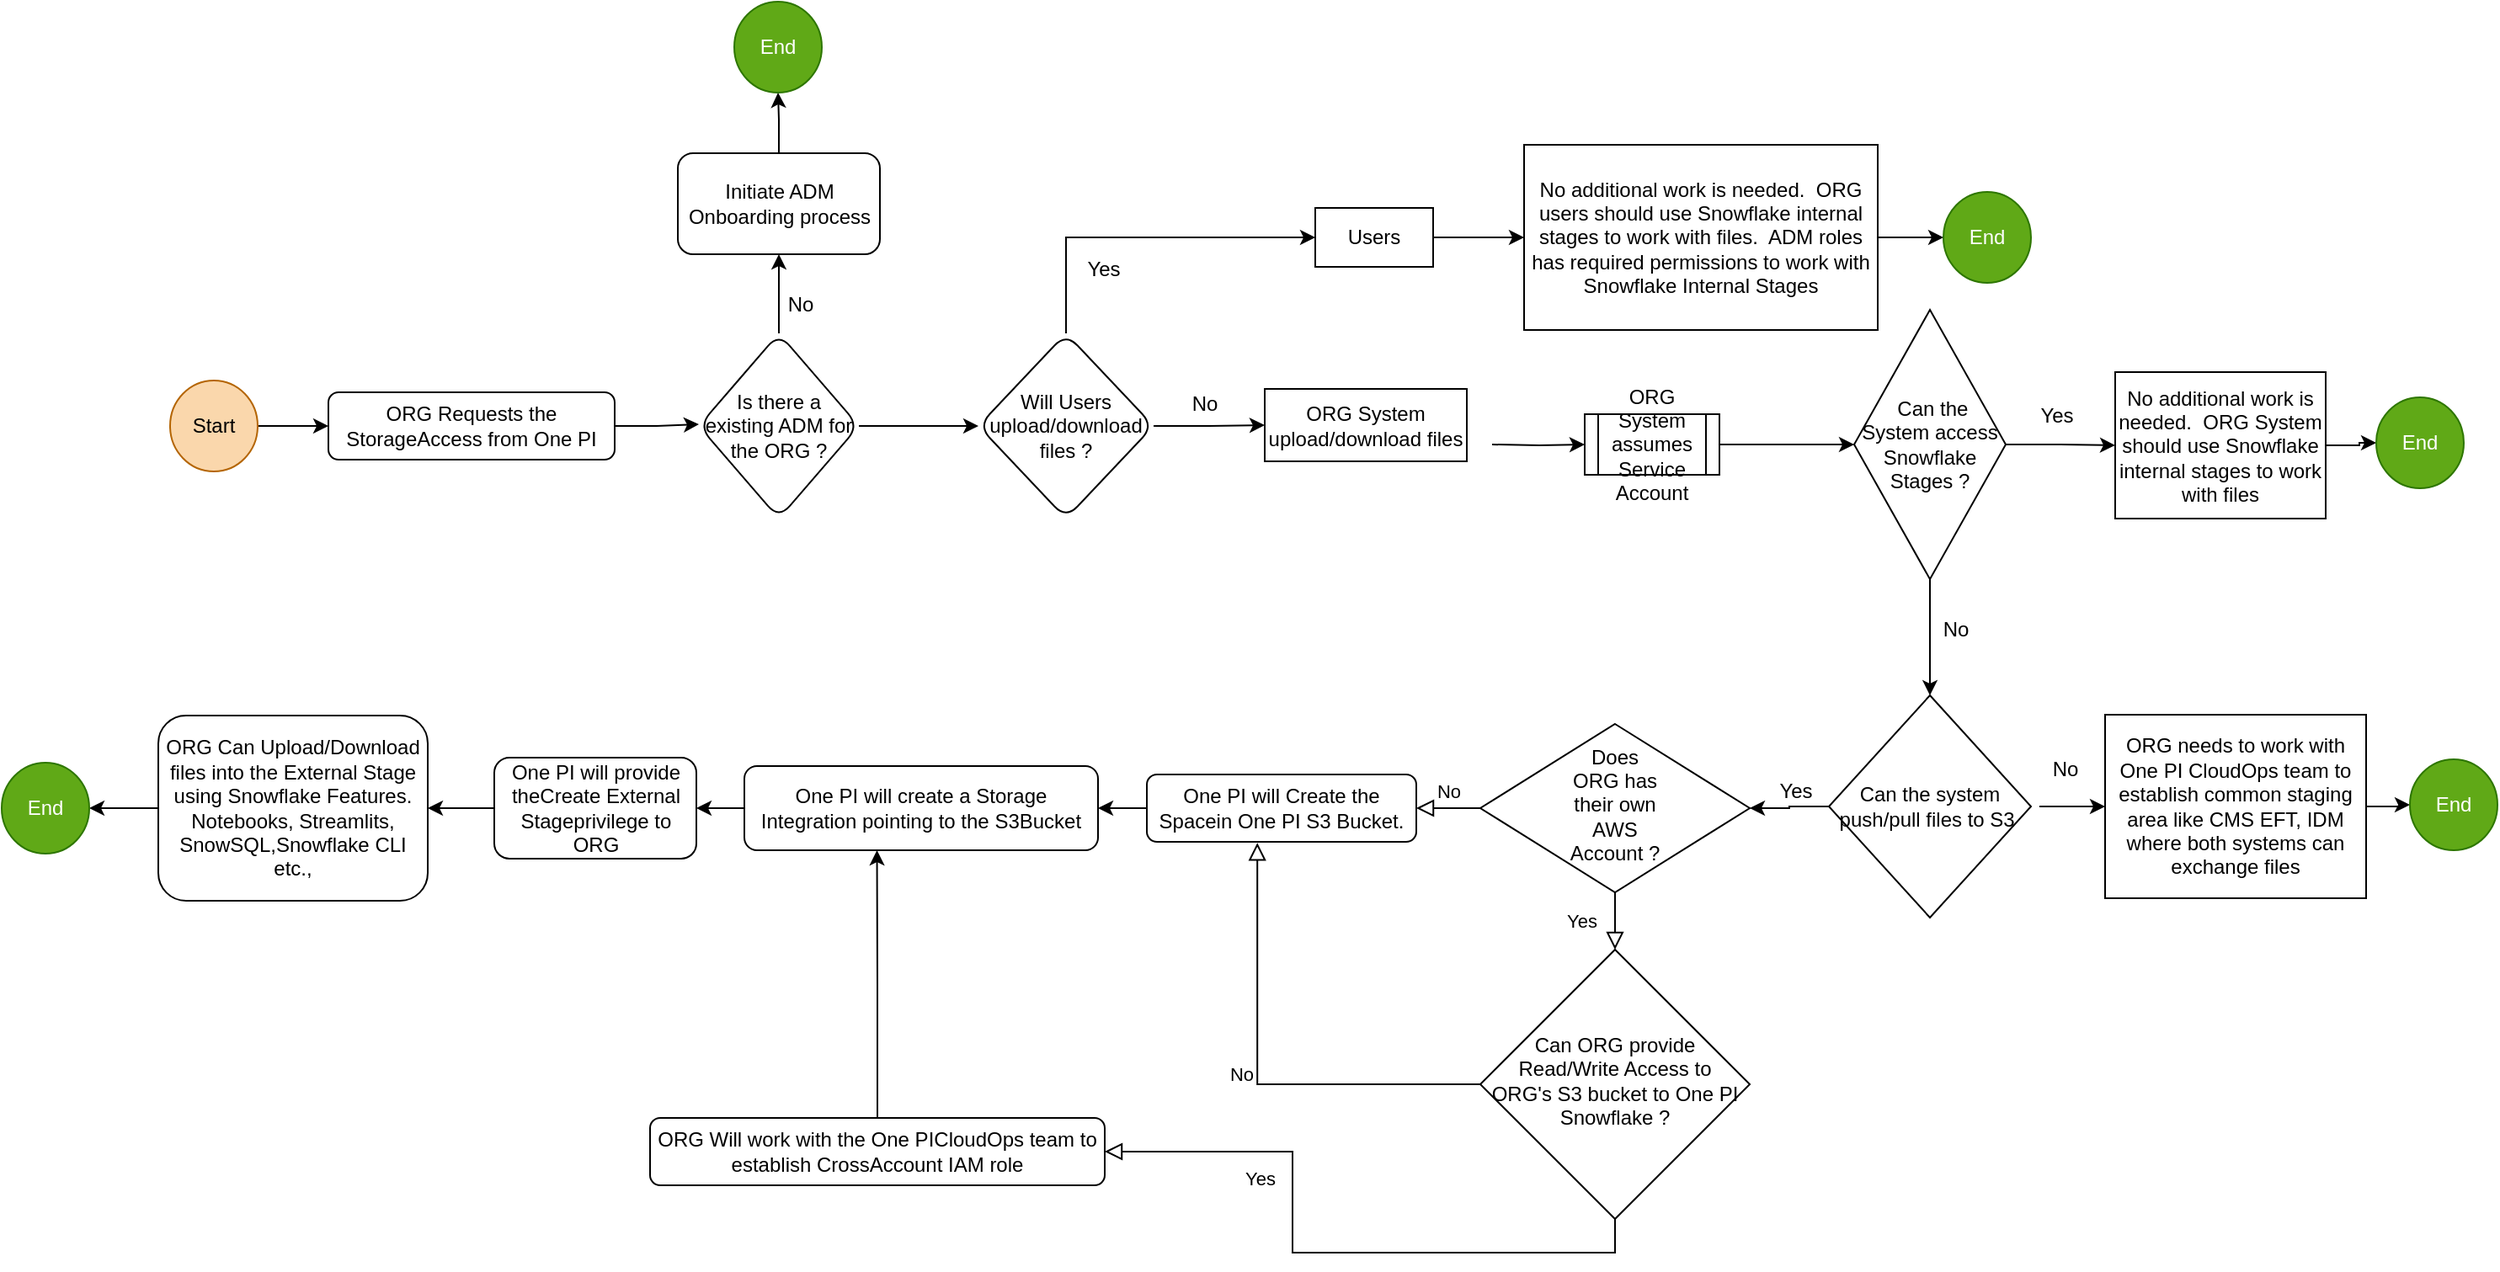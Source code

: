 <mxfile version="26.2.14">
  <diagram id="C5RBs43oDa-KdzZeNtuy" name="Page-1">
    <mxGraphModel dx="1599" dy="1656" grid="1" gridSize="10" guides="1" tooltips="1" connect="1" arrows="1" fold="1" page="1" pageScale="1" pageWidth="827" pageHeight="1169" math="0" shadow="0">
      <root>
        <mxCell id="WIyWlLk6GJQsqaUBKTNV-0" />
        <mxCell id="WIyWlLk6GJQsqaUBKTNV-1" parent="WIyWlLk6GJQsqaUBKTNV-0" />
        <mxCell id="3PIqhCygmyD64lUC_BlA-27" value="" style="edgeStyle=orthogonalEdgeStyle;rounded=0;orthogonalLoop=1;jettySize=auto;html=1;" parent="WIyWlLk6GJQsqaUBKTNV-1" source="WIyWlLk6GJQsqaUBKTNV-3" edge="1">
          <mxGeometry relative="1" as="geometry">
            <mxPoint x="74" y="-836" as="targetPoint" />
          </mxGeometry>
        </mxCell>
        <mxCell id="WIyWlLk6GJQsqaUBKTNV-3" value="ORG Requests the StorageAccess from One PI" style="rounded=1;whiteSpace=wrap;html=1;fontSize=12;glass=0;strokeWidth=1;shadow=0;" parent="WIyWlLk6GJQsqaUBKTNV-1" vertex="1">
          <mxGeometry x="-146" y="-855" width="170" height="40" as="geometry" />
        </mxCell>
        <mxCell id="WIyWlLk6GJQsqaUBKTNV-4" value="Yes" style="rounded=0;html=1;jettySize=auto;orthogonalLoop=1;fontSize=11;endArrow=block;endFill=0;endSize=8;strokeWidth=1;shadow=0;labelBackgroundColor=none;edgeStyle=orthogonalEdgeStyle;" parent="WIyWlLk6GJQsqaUBKTNV-1" source="WIyWlLk6GJQsqaUBKTNV-6" target="WIyWlLk6GJQsqaUBKTNV-10" edge="1">
          <mxGeometry y="20" relative="1" as="geometry">
            <mxPoint as="offset" />
          </mxGeometry>
        </mxCell>
        <mxCell id="WIyWlLk6GJQsqaUBKTNV-5" value="No" style="edgeStyle=orthogonalEdgeStyle;rounded=0;html=1;jettySize=auto;orthogonalLoop=1;fontSize=11;endArrow=block;endFill=0;endSize=8;strokeWidth=1;shadow=0;labelBackgroundColor=none;" parent="WIyWlLk6GJQsqaUBKTNV-1" source="WIyWlLk6GJQsqaUBKTNV-6" target="WIyWlLk6GJQsqaUBKTNV-7" edge="1">
          <mxGeometry y="10" relative="1" as="geometry">
            <mxPoint as="offset" />
          </mxGeometry>
        </mxCell>
        <mxCell id="WIyWlLk6GJQsqaUBKTNV-6" value="&lt;div&gt;Does&lt;/div&gt;&lt;div&gt;ORG has&lt;/div&gt;&lt;div&gt;their own&lt;/div&gt;&lt;div&gt;AWS&lt;/div&gt;&lt;div&gt;Account ?&lt;/div&gt;" style="rhombus;whiteSpace=wrap;html=1;shadow=0;fontFamily=Helvetica;fontSize=12;align=center;strokeWidth=1;spacing=6;spacingTop=-4;" parent="WIyWlLk6GJQsqaUBKTNV-1" vertex="1">
          <mxGeometry x="538" y="-658" width="160" height="100" as="geometry" />
        </mxCell>
        <mxCell id="3PIqhCygmyD64lUC_BlA-1" value="" style="edgeStyle=orthogonalEdgeStyle;rounded=0;orthogonalLoop=1;jettySize=auto;html=1;" parent="WIyWlLk6GJQsqaUBKTNV-1" source="WIyWlLk6GJQsqaUBKTNV-7" target="3PIqhCygmyD64lUC_BlA-0" edge="1">
          <mxGeometry relative="1" as="geometry" />
        </mxCell>
        <mxCell id="WIyWlLk6GJQsqaUBKTNV-7" value="One PI will Create the Spacein One PI S3 Bucket." style="rounded=1;whiteSpace=wrap;html=1;fontSize=12;glass=0;strokeWidth=1;shadow=0;" parent="WIyWlLk6GJQsqaUBKTNV-1" vertex="1">
          <mxGeometry x="340" y="-628" width="160" height="40" as="geometry" />
        </mxCell>
        <mxCell id="WIyWlLk6GJQsqaUBKTNV-8" value="Yes" style="rounded=0;html=1;jettySize=auto;orthogonalLoop=1;fontSize=11;endArrow=block;endFill=0;endSize=8;strokeWidth=1;shadow=0;labelBackgroundColor=none;edgeStyle=orthogonalEdgeStyle;exitX=0.5;exitY=1;exitDx=0;exitDy=0;" parent="WIyWlLk6GJQsqaUBKTNV-1" source="WIyWlLk6GJQsqaUBKTNV-10" target="WIyWlLk6GJQsqaUBKTNV-11" edge="1">
          <mxGeometry x="0.333" y="20" relative="1" as="geometry">
            <mxPoint as="offset" />
          </mxGeometry>
        </mxCell>
        <mxCell id="WIyWlLk6GJQsqaUBKTNV-9" value="No" style="edgeStyle=orthogonalEdgeStyle;rounded=0;html=1;jettySize=auto;orthogonalLoop=1;fontSize=11;endArrow=block;endFill=0;endSize=8;strokeWidth=1;shadow=0;labelBackgroundColor=none;entryX=0.41;entryY=1.015;entryDx=0;entryDy=0;entryPerimeter=0;" parent="WIyWlLk6GJQsqaUBKTNV-1" source="WIyWlLk6GJQsqaUBKTNV-10" target="WIyWlLk6GJQsqaUBKTNV-7" edge="1">
          <mxGeometry y="10" relative="1" as="geometry">
            <mxPoint as="offset" />
            <mxPoint x="858" y="-438" as="targetPoint" />
          </mxGeometry>
        </mxCell>
        <mxCell id="WIyWlLk6GJQsqaUBKTNV-10" value="Can ORG provide Read/Write Access to ORG&#39;s S3 bucket to One PI Snowflake ?" style="rhombus;whiteSpace=wrap;html=1;shadow=0;fontFamily=Helvetica;fontSize=12;align=center;strokeWidth=1;spacing=6;spacingTop=-4;" parent="WIyWlLk6GJQsqaUBKTNV-1" vertex="1">
          <mxGeometry x="538" y="-524" width="160" height="160" as="geometry" />
        </mxCell>
        <mxCell id="WIyWlLk6GJQsqaUBKTNV-11" value="ORG Will work with the One PICloudOps team to establish CrossAccount IAM role" style="rounded=1;whiteSpace=wrap;html=1;fontSize=12;glass=0;strokeWidth=1;shadow=0;" parent="WIyWlLk6GJQsqaUBKTNV-1" vertex="1">
          <mxGeometry x="45" y="-424" width="270" height="40" as="geometry" />
        </mxCell>
        <mxCell id="3PIqhCygmyD64lUC_BlA-3" value="" style="edgeStyle=orthogonalEdgeStyle;rounded=0;orthogonalLoop=1;jettySize=auto;html=1;" parent="WIyWlLk6GJQsqaUBKTNV-1" source="3PIqhCygmyD64lUC_BlA-0" target="3PIqhCygmyD64lUC_BlA-2" edge="1">
          <mxGeometry relative="1" as="geometry" />
        </mxCell>
        <mxCell id="3PIqhCygmyD64lUC_BlA-0" value="One PI will create a Storage Integration pointing to the S3Bucket" style="whiteSpace=wrap;html=1;rounded=1;glass=0;strokeWidth=1;shadow=0;" parent="WIyWlLk6GJQsqaUBKTNV-1" vertex="1">
          <mxGeometry x="101" y="-633" width="210" height="50" as="geometry" />
        </mxCell>
        <mxCell id="3PIqhCygmyD64lUC_BlA-5" value="" style="edgeStyle=orthogonalEdgeStyle;rounded=0;orthogonalLoop=1;jettySize=auto;html=1;" parent="WIyWlLk6GJQsqaUBKTNV-1" source="3PIqhCygmyD64lUC_BlA-2" target="3PIqhCygmyD64lUC_BlA-4" edge="1">
          <mxGeometry relative="1" as="geometry" />
        </mxCell>
        <mxCell id="3PIqhCygmyD64lUC_BlA-2" value="One PI will provide theCreate External Stageprivilege to ORG" style="whiteSpace=wrap;html=1;rounded=1;glass=0;strokeWidth=1;shadow=0;" parent="WIyWlLk6GJQsqaUBKTNV-1" vertex="1">
          <mxGeometry x="-47.5" y="-638" width="120" height="60" as="geometry" />
        </mxCell>
        <mxCell id="3PIqhCygmyD64lUC_BlA-57" value="" style="edgeStyle=orthogonalEdgeStyle;rounded=0;orthogonalLoop=1;jettySize=auto;html=1;" parent="WIyWlLk6GJQsqaUBKTNV-1" source="3PIqhCygmyD64lUC_BlA-4" target="3PIqhCygmyD64lUC_BlA-56" edge="1">
          <mxGeometry relative="1" as="geometry" />
        </mxCell>
        <mxCell id="3PIqhCygmyD64lUC_BlA-4" value="ORG Can Upload/Download files into the External Stage using Snowflake Features. Notebooks, Streamlits, SnowSQL,Snowflake CLI etc.," style="whiteSpace=wrap;html=1;rounded=1;glass=0;strokeWidth=1;shadow=0;" parent="WIyWlLk6GJQsqaUBKTNV-1" vertex="1">
          <mxGeometry x="-247" y="-663" width="160" height="110" as="geometry" />
        </mxCell>
        <mxCell id="3PIqhCygmyD64lUC_BlA-7" style="edgeStyle=orthogonalEdgeStyle;rounded=0;orthogonalLoop=1;jettySize=auto;html=1;entryX=0.375;entryY=1;entryDx=0;entryDy=0;entryPerimeter=0;" parent="WIyWlLk6GJQsqaUBKTNV-1" source="WIyWlLk6GJQsqaUBKTNV-11" target="3PIqhCygmyD64lUC_BlA-0" edge="1">
          <mxGeometry relative="1" as="geometry" />
        </mxCell>
        <mxCell id="3PIqhCygmyD64lUC_BlA-42" style="edgeStyle=orthogonalEdgeStyle;rounded=0;orthogonalLoop=1;jettySize=auto;html=1;entryX=0;entryY=0.5;entryDx=0;entryDy=0;" parent="WIyWlLk6GJQsqaUBKTNV-1" target="3PIqhCygmyD64lUC_BlA-13" edge="1">
          <mxGeometry relative="1" as="geometry">
            <mxPoint x="545" y="-824" as="sourcePoint" />
          </mxGeometry>
        </mxCell>
        <mxCell id="3PIqhCygmyD64lUC_BlA-41" value="" style="edgeStyle=orthogonalEdgeStyle;rounded=0;orthogonalLoop=1;jettySize=auto;html=1;" parent="WIyWlLk6GJQsqaUBKTNV-1" source="3PIqhCygmyD64lUC_BlA-11" target="3PIqhCygmyD64lUC_BlA-40" edge="1">
          <mxGeometry relative="1" as="geometry" />
        </mxCell>
        <mxCell id="3PIqhCygmyD64lUC_BlA-11" value="Users" style="whiteSpace=wrap;html=1;" parent="WIyWlLk6GJQsqaUBKTNV-1" vertex="1">
          <mxGeometry x="440" y="-964.5" width="70" height="35" as="geometry" />
        </mxCell>
        <mxCell id="nIjDBjGS9_q5QeTpwMJb-1" style="edgeStyle=orthogonalEdgeStyle;rounded=0;orthogonalLoop=1;jettySize=auto;html=1;entryX=0;entryY=0.5;entryDx=0;entryDy=0;" edge="1" parent="WIyWlLk6GJQsqaUBKTNV-1" source="3PIqhCygmyD64lUC_BlA-13" target="3PIqhCygmyD64lUC_BlA-15">
          <mxGeometry relative="1" as="geometry" />
        </mxCell>
        <mxCell id="3PIqhCygmyD64lUC_BlA-13" value="ORG System assumes Service Account" style="shape=process;whiteSpace=wrap;html=1;backgroundOutline=1;" parent="WIyWlLk6GJQsqaUBKTNV-1" vertex="1">
          <mxGeometry x="600" y="-842" width="80" height="36" as="geometry" />
        </mxCell>
        <mxCell id="3PIqhCygmyD64lUC_BlA-18" value="" style="edgeStyle=orthogonalEdgeStyle;rounded=0;orthogonalLoop=1;jettySize=auto;html=1;" parent="WIyWlLk6GJQsqaUBKTNV-1" source="3PIqhCygmyD64lUC_BlA-15" target="3PIqhCygmyD64lUC_BlA-17" edge="1">
          <mxGeometry relative="1" as="geometry" />
        </mxCell>
        <mxCell id="3PIqhCygmyD64lUC_BlA-34" style="edgeStyle=orthogonalEdgeStyle;rounded=0;orthogonalLoop=1;jettySize=auto;html=1;entryX=0.5;entryY=0;entryDx=0;entryDy=0;" parent="WIyWlLk6GJQsqaUBKTNV-1" source="3PIqhCygmyD64lUC_BlA-15" target="3PIqhCygmyD64lUC_BlA-23" edge="1">
          <mxGeometry relative="1" as="geometry" />
        </mxCell>
        <mxCell id="3PIqhCygmyD64lUC_BlA-15" value="&amp;nbsp;Can the System access Snowflake Stages ?" style="rhombus;whiteSpace=wrap;html=1;" parent="WIyWlLk6GJQsqaUBKTNV-1" vertex="1">
          <mxGeometry x="760" y="-904" width="90" height="160" as="geometry" />
        </mxCell>
        <mxCell id="3PIqhCygmyD64lUC_BlA-51" value="" style="edgeStyle=orthogonalEdgeStyle;rounded=0;orthogonalLoop=1;jettySize=auto;html=1;" parent="WIyWlLk6GJQsqaUBKTNV-1" source="3PIqhCygmyD64lUC_BlA-17" target="3PIqhCygmyD64lUC_BlA-50" edge="1">
          <mxGeometry relative="1" as="geometry" />
        </mxCell>
        <mxCell id="3PIqhCygmyD64lUC_BlA-17" value="No additional work is needed.&amp;nbsp; ORG System should use Snowflake internal stages to work with files" style="whiteSpace=wrap;html=1;" parent="WIyWlLk6GJQsqaUBKTNV-1" vertex="1">
          <mxGeometry x="915" y="-867" width="125" height="87" as="geometry" />
        </mxCell>
        <mxCell id="3PIqhCygmyD64lUC_BlA-21" value="Yes" style="text;html=1;align=center;verticalAlign=middle;resizable=0;points=[];autosize=1;strokeColor=none;fillColor=none;" parent="WIyWlLk6GJQsqaUBKTNV-1" vertex="1">
          <mxGeometry x="860" y="-856" width="40" height="30" as="geometry" />
        </mxCell>
        <mxCell id="3PIqhCygmyD64lUC_BlA-22" value="No" style="text;html=1;align=center;verticalAlign=middle;resizable=0;points=[];autosize=1;strokeColor=none;fillColor=none;" parent="WIyWlLk6GJQsqaUBKTNV-1" vertex="1">
          <mxGeometry x="800" y="-729" width="40" height="30" as="geometry" />
        </mxCell>
        <mxCell id="3PIqhCygmyD64lUC_BlA-36" style="edgeStyle=orthogonalEdgeStyle;rounded=0;orthogonalLoop=1;jettySize=auto;html=1;entryX=0;entryY=0.5;entryDx=0;entryDy=0;" parent="WIyWlLk6GJQsqaUBKTNV-1" target="3PIqhCygmyD64lUC_BlA-52" edge="1">
          <mxGeometry relative="1" as="geometry">
            <mxPoint x="870" y="-609" as="sourcePoint" />
            <mxPoint x="905" y="-608.952" as="targetPoint" />
          </mxGeometry>
        </mxCell>
        <mxCell id="3PIqhCygmyD64lUC_BlA-43" style="edgeStyle=orthogonalEdgeStyle;rounded=0;orthogonalLoop=1;jettySize=auto;html=1;" parent="WIyWlLk6GJQsqaUBKTNV-1" source="3PIqhCygmyD64lUC_BlA-23" target="WIyWlLk6GJQsqaUBKTNV-6" edge="1">
          <mxGeometry relative="1" as="geometry" />
        </mxCell>
        <mxCell id="3PIqhCygmyD64lUC_BlA-23" value="Can the system push/pull files to S3&amp;nbsp;" style="rhombus;whiteSpace=wrap;html=1;" parent="WIyWlLk6GJQsqaUBKTNV-1" vertex="1">
          <mxGeometry x="745" y="-675" width="120" height="132" as="geometry" />
        </mxCell>
        <mxCell id="3PIqhCygmyD64lUC_BlA-29" value="" style="edgeStyle=orthogonalEdgeStyle;rounded=0;orthogonalLoop=1;jettySize=auto;html=1;" parent="WIyWlLk6GJQsqaUBKTNV-1" source="3PIqhCygmyD64lUC_BlA-26" target="3PIqhCygmyD64lUC_BlA-28" edge="1">
          <mxGeometry relative="1" as="geometry" />
        </mxCell>
        <mxCell id="nIjDBjGS9_q5QeTpwMJb-3" value="" style="edgeStyle=orthogonalEdgeStyle;rounded=0;orthogonalLoop=1;jettySize=auto;html=1;" edge="1" parent="WIyWlLk6GJQsqaUBKTNV-1" source="3PIqhCygmyD64lUC_BlA-26" target="nIjDBjGS9_q5QeTpwMJb-2">
          <mxGeometry relative="1" as="geometry" />
        </mxCell>
        <mxCell id="3PIqhCygmyD64lUC_BlA-26" value="Is there a existing ADM for the ORG ?" style="rhombus;whiteSpace=wrap;html=1;rounded=1;glass=0;strokeWidth=1;shadow=0;" parent="WIyWlLk6GJQsqaUBKTNV-1" vertex="1">
          <mxGeometry x="74" y="-890" width="95" height="110" as="geometry" />
        </mxCell>
        <mxCell id="3PIqhCygmyD64lUC_BlA-47" value="" style="edgeStyle=orthogonalEdgeStyle;rounded=0;orthogonalLoop=1;jettySize=auto;html=1;" parent="WIyWlLk6GJQsqaUBKTNV-1" source="3PIqhCygmyD64lUC_BlA-28" target="3PIqhCygmyD64lUC_BlA-46" edge="1">
          <mxGeometry relative="1" as="geometry" />
        </mxCell>
        <mxCell id="3PIqhCygmyD64lUC_BlA-28" value="Initiate ADM Onboarding process" style="whiteSpace=wrap;html=1;rounded=1;glass=0;strokeWidth=1;shadow=0;" parent="WIyWlLk6GJQsqaUBKTNV-1" vertex="1">
          <mxGeometry x="61.5" y="-997" width="120" height="60" as="geometry" />
        </mxCell>
        <mxCell id="3PIqhCygmyD64lUC_BlA-31" value="No" style="text;html=1;align=center;verticalAlign=middle;resizable=0;points=[];autosize=1;strokeColor=none;fillColor=none;" parent="WIyWlLk6GJQsqaUBKTNV-1" vertex="1">
          <mxGeometry x="114" y="-922" width="40" height="30" as="geometry" />
        </mxCell>
        <mxCell id="3PIqhCygmyD64lUC_BlA-37" value="No" style="text;html=1;align=center;verticalAlign=middle;resizable=0;points=[];autosize=1;strokeColor=none;fillColor=none;" parent="WIyWlLk6GJQsqaUBKTNV-1" vertex="1">
          <mxGeometry x="865" y="-646" width="40" height="30" as="geometry" />
        </mxCell>
        <mxCell id="3PIqhCygmyD64lUC_BlA-38" value="Yes" style="text;html=1;align=center;verticalAlign=middle;resizable=0;points=[];autosize=1;strokeColor=none;fillColor=none;" parent="WIyWlLk6GJQsqaUBKTNV-1" vertex="1">
          <mxGeometry x="705" y="-633" width="40" height="30" as="geometry" />
        </mxCell>
        <mxCell id="3PIqhCygmyD64lUC_BlA-49" value="" style="edgeStyle=orthogonalEdgeStyle;rounded=0;orthogonalLoop=1;jettySize=auto;html=1;" parent="WIyWlLk6GJQsqaUBKTNV-1" source="3PIqhCygmyD64lUC_BlA-40" target="3PIqhCygmyD64lUC_BlA-48" edge="1">
          <mxGeometry relative="1" as="geometry" />
        </mxCell>
        <mxCell id="3PIqhCygmyD64lUC_BlA-40" value="No additional work is needed.&amp;nbsp; ORG users should use Snowflake internal stages to work with files.&amp;nbsp; ADM roles has required permissions to work with Snowflake Internal Stages" style="whiteSpace=wrap;html=1;" parent="WIyWlLk6GJQsqaUBKTNV-1" vertex="1">
          <mxGeometry x="564" y="-1002" width="210" height="110" as="geometry" />
        </mxCell>
        <mxCell id="3PIqhCygmyD64lUC_BlA-45" value="" style="edgeStyle=orthogonalEdgeStyle;rounded=0;orthogonalLoop=1;jettySize=auto;html=1;" parent="WIyWlLk6GJQsqaUBKTNV-1" source="3PIqhCygmyD64lUC_BlA-44" target="WIyWlLk6GJQsqaUBKTNV-3" edge="1">
          <mxGeometry relative="1" as="geometry" />
        </mxCell>
        <mxCell id="3PIqhCygmyD64lUC_BlA-44" value="Start" style="ellipse;whiteSpace=wrap;html=1;fillColor=#fad7ac;strokeColor=#b46504;" parent="WIyWlLk6GJQsqaUBKTNV-1" vertex="1">
          <mxGeometry x="-240" y="-862" width="52" height="54" as="geometry" />
        </mxCell>
        <mxCell id="3PIqhCygmyD64lUC_BlA-46" value="End" style="ellipse;whiteSpace=wrap;html=1;fillColor=#60a917;fontColor=#ffffff;strokeColor=#2D7600;" parent="WIyWlLk6GJQsqaUBKTNV-1" vertex="1">
          <mxGeometry x="95" y="-1087" width="52" height="54" as="geometry" />
        </mxCell>
        <mxCell id="3PIqhCygmyD64lUC_BlA-48" value="End" style="ellipse;whiteSpace=wrap;html=1;fillColor=#60a917;fontColor=#ffffff;strokeColor=#2D7600;" parent="WIyWlLk6GJQsqaUBKTNV-1" vertex="1">
          <mxGeometry x="813" y="-974" width="52" height="54" as="geometry" />
        </mxCell>
        <mxCell id="3PIqhCygmyD64lUC_BlA-50" value="End" style="ellipse;whiteSpace=wrap;html=1;fillColor=#60a917;fontColor=#ffffff;strokeColor=#2D7600;" parent="WIyWlLk6GJQsqaUBKTNV-1" vertex="1">
          <mxGeometry x="1070" y="-852" width="52" height="54" as="geometry" />
        </mxCell>
        <mxCell id="3PIqhCygmyD64lUC_BlA-55" value="" style="edgeStyle=orthogonalEdgeStyle;rounded=0;orthogonalLoop=1;jettySize=auto;html=1;" parent="WIyWlLk6GJQsqaUBKTNV-1" source="3PIqhCygmyD64lUC_BlA-52" target="3PIqhCygmyD64lUC_BlA-54" edge="1">
          <mxGeometry relative="1" as="geometry" />
        </mxCell>
        <mxCell id="3PIqhCygmyD64lUC_BlA-52" value="ORG needs to work with One PI CloudOps team to establish common staging area like CMS EFT, IDM where both systems can exchange files" style="rounded=0;whiteSpace=wrap;html=1;" parent="WIyWlLk6GJQsqaUBKTNV-1" vertex="1">
          <mxGeometry x="909" y="-663.5" width="155" height="109" as="geometry" />
        </mxCell>
        <mxCell id="3PIqhCygmyD64lUC_BlA-54" value="End" style="ellipse;whiteSpace=wrap;html=1;fillColor=#60a917;fontColor=#ffffff;strokeColor=#2D7600;" parent="WIyWlLk6GJQsqaUBKTNV-1" vertex="1">
          <mxGeometry x="1090" y="-637" width="52" height="54" as="geometry" />
        </mxCell>
        <mxCell id="3PIqhCygmyD64lUC_BlA-56" value="End" style="ellipse;whiteSpace=wrap;html=1;fillColor=#60a917;fontColor=#ffffff;strokeColor=#2D7600;" parent="WIyWlLk6GJQsqaUBKTNV-1" vertex="1">
          <mxGeometry x="-340" y="-635" width="52" height="54" as="geometry" />
        </mxCell>
        <mxCell id="nIjDBjGS9_q5QeTpwMJb-4" style="edgeStyle=orthogonalEdgeStyle;rounded=0;orthogonalLoop=1;jettySize=auto;html=1;entryX=0;entryY=0.5;entryDx=0;entryDy=0;" edge="1" parent="WIyWlLk6GJQsqaUBKTNV-1" source="nIjDBjGS9_q5QeTpwMJb-2" target="3PIqhCygmyD64lUC_BlA-11">
          <mxGeometry relative="1" as="geometry">
            <Array as="points">
              <mxPoint x="292" y="-947" />
            </Array>
          </mxGeometry>
        </mxCell>
        <mxCell id="nIjDBjGS9_q5QeTpwMJb-9" value="" style="edgeStyle=orthogonalEdgeStyle;rounded=0;orthogonalLoop=1;jettySize=auto;html=1;" edge="1" parent="WIyWlLk6GJQsqaUBKTNV-1" source="nIjDBjGS9_q5QeTpwMJb-2" target="nIjDBjGS9_q5QeTpwMJb-8">
          <mxGeometry relative="1" as="geometry" />
        </mxCell>
        <mxCell id="nIjDBjGS9_q5QeTpwMJb-2" value="Will Users upload/download files ?" style="rhombus;whiteSpace=wrap;html=1;rounded=1;glass=0;strokeWidth=1;shadow=0;" vertex="1" parent="WIyWlLk6GJQsqaUBKTNV-1">
          <mxGeometry x="240" y="-890" width="104" height="110" as="geometry" />
        </mxCell>
        <mxCell id="nIjDBjGS9_q5QeTpwMJb-5" value="Yes" style="text;html=1;align=center;verticalAlign=middle;resizable=0;points=[];autosize=1;strokeColor=none;fillColor=none;" vertex="1" parent="WIyWlLk6GJQsqaUBKTNV-1">
          <mxGeometry x="294" y="-943" width="40" height="30" as="geometry" />
        </mxCell>
        <mxCell id="nIjDBjGS9_q5QeTpwMJb-8" value="ORG System upload/download files" style="whiteSpace=wrap;html=1;" vertex="1" parent="WIyWlLk6GJQsqaUBKTNV-1">
          <mxGeometry x="410" y="-857" width="120" height="43" as="geometry" />
        </mxCell>
        <mxCell id="nIjDBjGS9_q5QeTpwMJb-10" value="No" style="text;html=1;align=center;verticalAlign=middle;resizable=0;points=[];autosize=1;strokeColor=none;fillColor=none;" vertex="1" parent="WIyWlLk6GJQsqaUBKTNV-1">
          <mxGeometry x="354" y="-863" width="40" height="30" as="geometry" />
        </mxCell>
      </root>
    </mxGraphModel>
  </diagram>
</mxfile>
